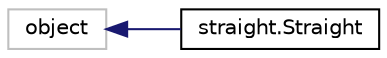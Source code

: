 digraph "Graphical Class Hierarchy"
{
 // LATEX_PDF_SIZE
  edge [fontname="Helvetica",fontsize="10",labelfontname="Helvetica",labelfontsize="10"];
  node [fontname="Helvetica",fontsize="10",shape=record];
  rankdir="LR";
  Node60 [label="object",height=0.2,width=0.4,color="grey75", fillcolor="white", style="filled",tooltip=" "];
  Node60 -> Node0 [dir="back",color="midnightblue",fontsize="10",style="solid",fontname="Helvetica"];
  Node0 [label="straight.Straight",height=0.2,width=0.4,color="black", fillcolor="white", style="filled",URL="$classstraight_1_1Straight.html",tooltip=" "];
}

